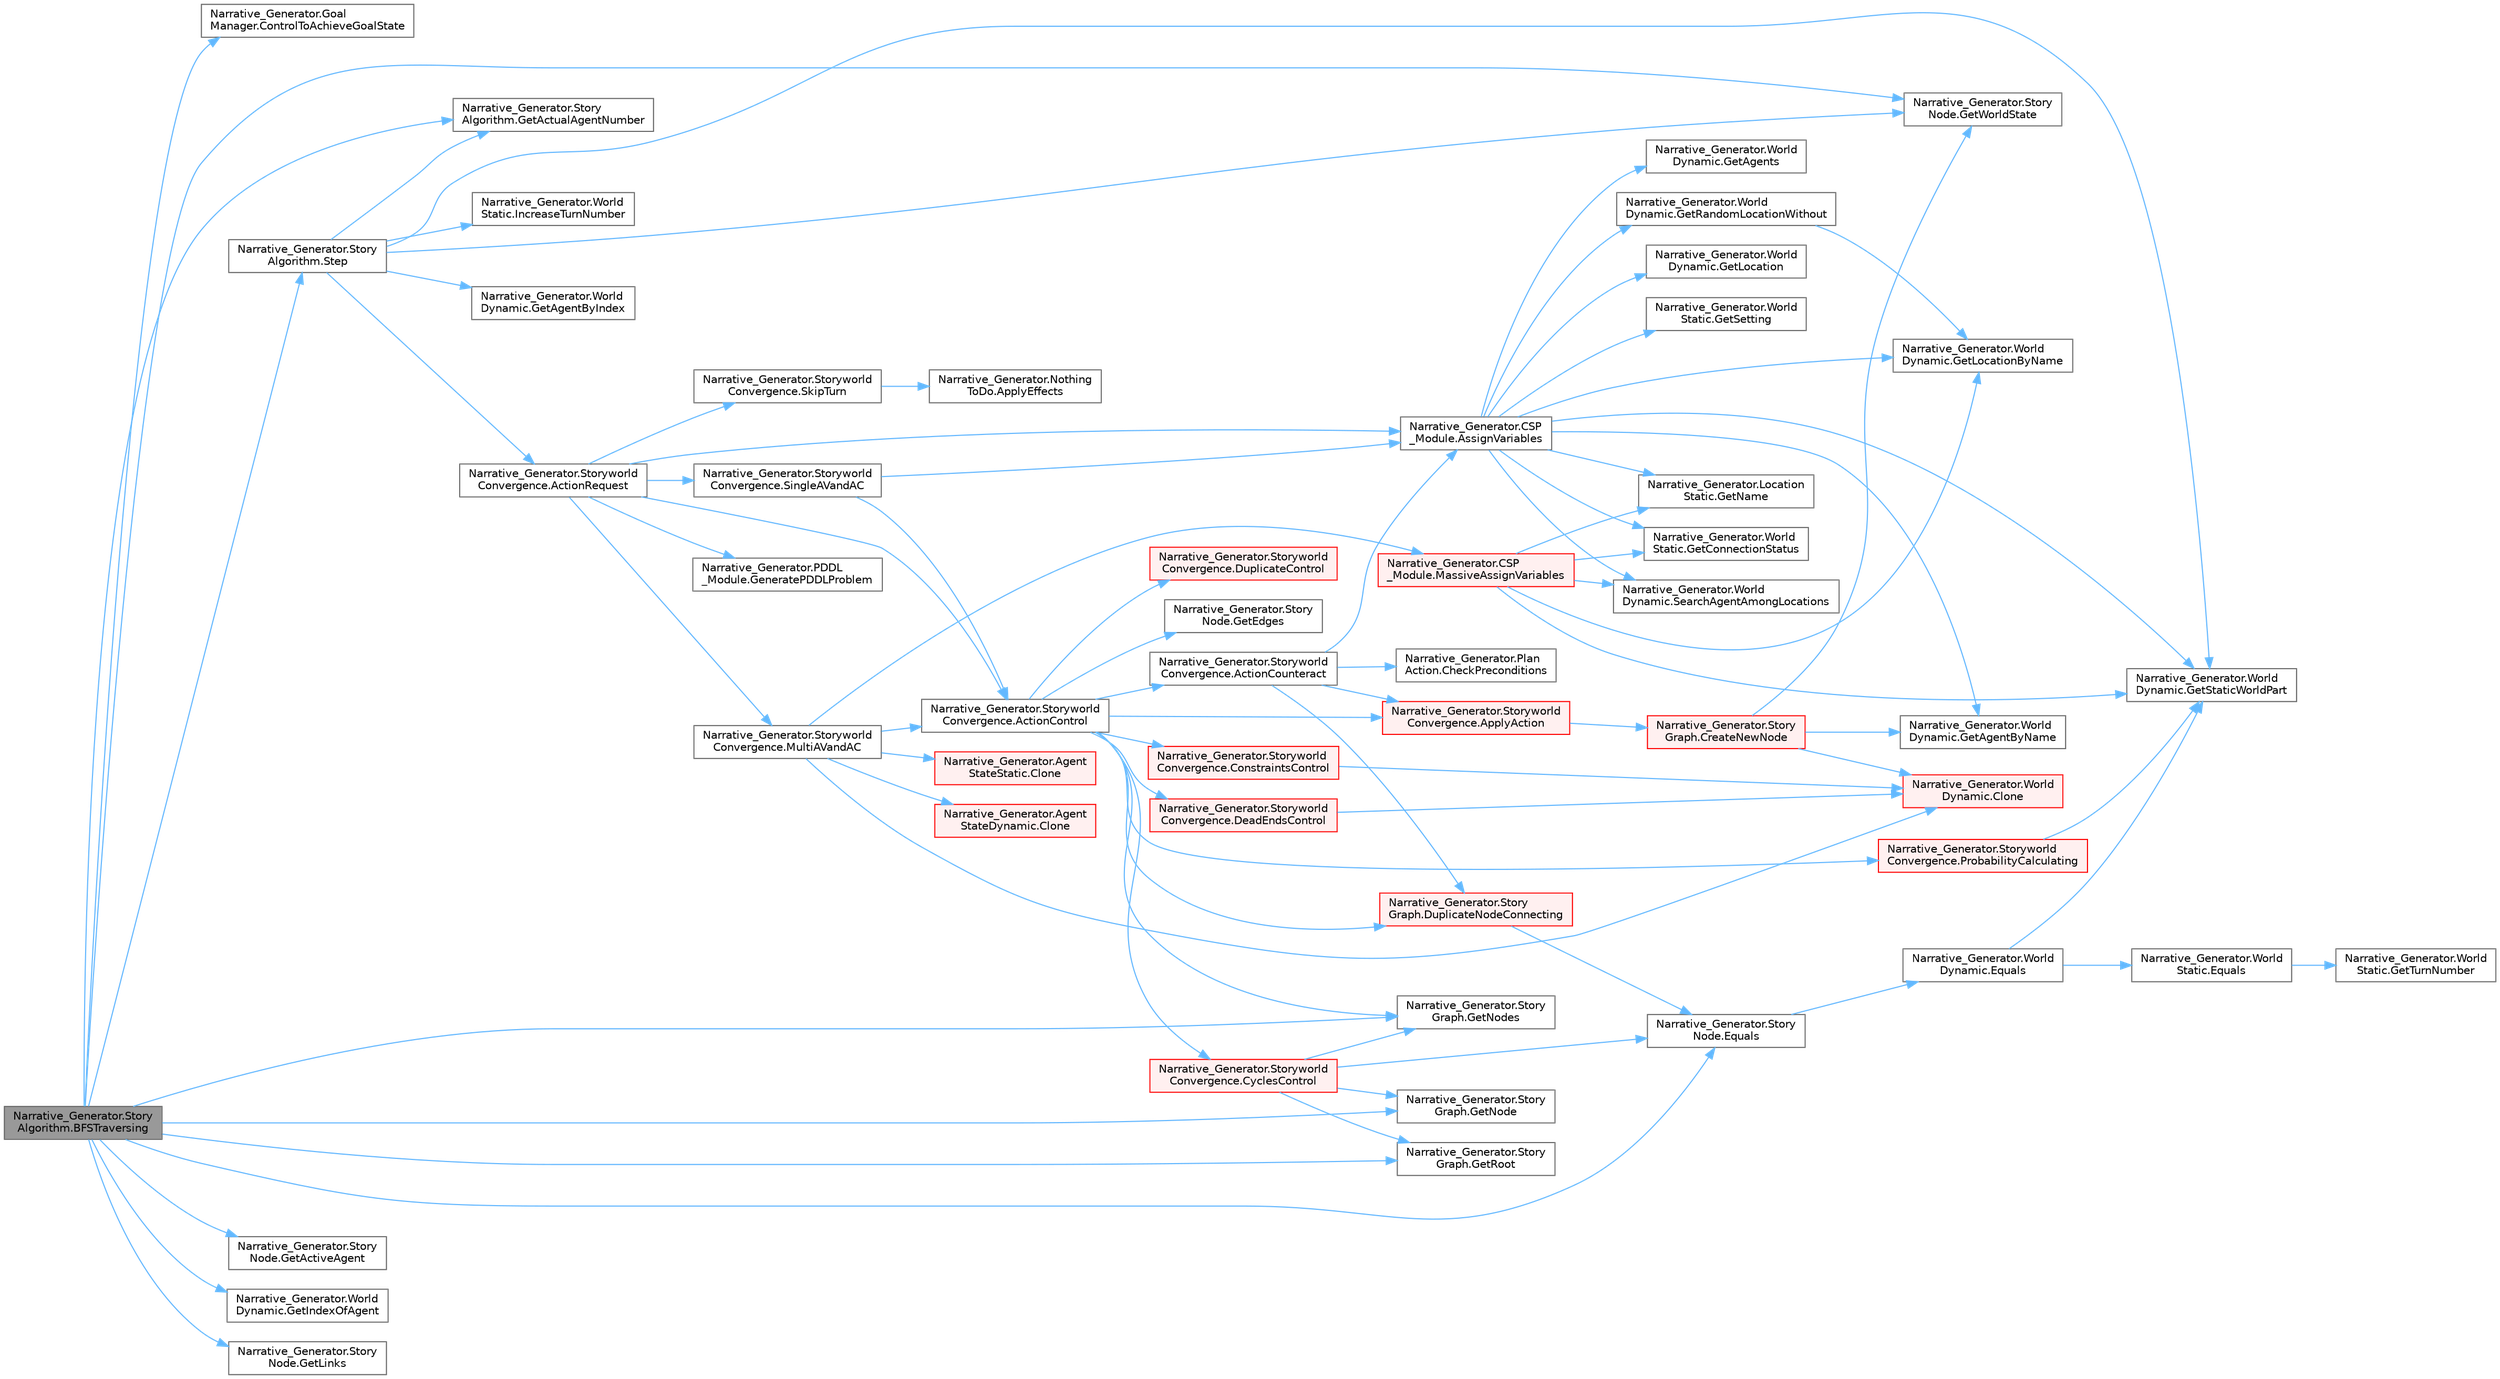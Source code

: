 digraph "Narrative_Generator.StoryAlgorithm.BFSTraversing"
{
 // LATEX_PDF_SIZE
  bgcolor="transparent";
  edge [fontname=Helvetica,fontsize=10,labelfontname=Helvetica,labelfontsize=10];
  node [fontname=Helvetica,fontsize=10,shape=box,height=0.2,width=0.4];
  rankdir="LR";
  Node1 [label="Narrative_Generator.Story\lAlgorithm.BFSTraversing",height=0.2,width=0.4,color="gray40", fillcolor="grey60", style="filled", fontcolor="black",tooltip="A method in which we sequentially create a story graph, node by node, starting at the root,..."];
  Node1 -> Node2 [color="steelblue1",style="solid"];
  Node2 [label="Narrative_Generator.Goal\lManager.ControlToAchieveGoalState",height=0.2,width=0.4,color="grey40", fillcolor="white", style="filled",URL="$class_narrative___generator_1_1_goal_manager.html#a03884832e1dbd91103e5fa64610bcad7",tooltip="Checks the achievement of any of the goal conditions (in state)."];
  Node1 -> Node3 [color="steelblue1",style="solid"];
  Node3 [label="Narrative_Generator.Story\lNode.Equals",height=0.2,width=0.4,color="grey40", fillcolor="white", style="filled",URL="$class_narrative___generator_1_1_story_node.html#a0b05d9dcfa6423f4247cceba1ad62eef",tooltip="Method for comparing two StoryNode instance."];
  Node3 -> Node4 [color="steelblue1",style="solid"];
  Node4 [label="Narrative_Generator.World\lDynamic.Equals",height=0.2,width=0.4,color="grey40", fillcolor="white", style="filled",URL="$class_narrative___generator_1_1_world_dynamic.html#a3b7c061efc8d23cb561bc940800e6a48",tooltip="Method for comparing two WorldDynamic instance."];
  Node4 -> Node5 [color="steelblue1",style="solid"];
  Node5 [label="Narrative_Generator.World\lStatic.Equals",height=0.2,width=0.4,color="grey40", fillcolor="white", style="filled",URL="$class_narrative___generator_1_1_world_static.html#aac70b40850296f313ceaf4f0bcad1549",tooltip="Method for comparing two WorldStatic instance."];
  Node5 -> Node6 [color="steelblue1",style="solid"];
  Node6 [label="Narrative_Generator.World\lStatic.GetTurnNumber",height=0.2,width=0.4,color="grey40", fillcolor="white", style="filled",URL="$class_narrative___generator_1_1_world_static.html#addfc6eedbd7e250cca63bec54ef714a7",tooltip="Returns the turn number."];
  Node4 -> Node7 [color="steelblue1",style="solid"];
  Node7 [label="Narrative_Generator.World\lDynamic.GetStaticWorldPart",height=0.2,width=0.4,color="grey40", fillcolor="white", style="filled",URL="$class_narrative___generator_1_1_world_dynamic.html#af84d5b47653c246de39ebfa7b791826a",tooltip="Returns a component with the static part of the state of this storyworld."];
  Node1 -> Node8 [color="steelblue1",style="solid"];
  Node8 [label="Narrative_Generator.Story\lNode.GetActiveAgent",height=0.2,width=0.4,color="grey40", fillcolor="white", style="filled",URL="$class_narrative___generator_1_1_story_node.html#ad12b92efc9b06a4ee82d4f975a4c5f1d",tooltip="Returns information about the active agent."];
  Node1 -> Node9 [color="steelblue1",style="solid"];
  Node9 [label="Narrative_Generator.Story\lAlgorithm.GetActualAgentNumber",height=0.2,width=0.4,color="grey40", fillcolor="white", style="filled",URL="$class_narrative___generator_1_1_story_algorithm.html#a13d33bb6e24a076bd720a5046193bad4",tooltip="A method that returns the index of the agent that should perform the action."];
  Node1 -> Node10 [color="steelblue1",style="solid"];
  Node10 [label="Narrative_Generator.World\lDynamic.GetIndexOfAgent",height=0.2,width=0.4,color="grey40", fillcolor="white", style="filled",URL="$class_narrative___generator_1_1_world_dynamic.html#aff1029d114e5fd8a0dea75c2cc001af8",tooltip="Returns the index of the specified agent in the list of agents."];
  Node1 -> Node11 [color="steelblue1",style="solid"];
  Node11 [label="Narrative_Generator.Story\lNode.GetLinks",height=0.2,width=0.4,color="grey40", fillcolor="white", style="filled",URL="$class_narrative___generator_1_1_story_node.html#a97c8781334050ca7df409f2b46584660",tooltip="Returns a list of all nodes connected to this node."];
  Node1 -> Node12 [color="steelblue1",style="solid"];
  Node12 [label="Narrative_Generator.Story\lGraph.GetNode",height=0.2,width=0.4,color="grey40", fillcolor="white", style="filled",URL="$class_narrative___generator_1_1_story_graph.html#aa2c2f7846cf71a52d3f669407a12d1c4",tooltip="Returns the specified node from the storygraph."];
  Node1 -> Node13 [color="steelblue1",style="solid"];
  Node13 [label="Narrative_Generator.Story\lGraph.GetNodes",height=0.2,width=0.4,color="grey40", fillcolor="white", style="filled",URL="$class_narrative___generator_1_1_story_graph.html#a87cf32c4d674ebd68744e77652666b57",tooltip="Returns a list of nodes in the storygraph."];
  Node1 -> Node14 [color="steelblue1",style="solid"];
  Node14 [label="Narrative_Generator.Story\lGraph.GetRoot",height=0.2,width=0.4,color="grey40", fillcolor="white", style="filled",URL="$class_narrative___generator_1_1_story_graph.html#a3100813aee5d85fa50becce42ddf5e8e",tooltip="Returns the root node of the storygraph."];
  Node1 -> Node15 [color="steelblue1",style="solid"];
  Node15 [label="Narrative_Generator.Story\lNode.GetWorldState",height=0.2,width=0.4,color="grey40", fillcolor="white", style="filled",URL="$class_narrative___generator_1_1_story_node.html#ab3e318148d1f96d599db8611347b42fb",tooltip="Returns the storyworld state stored by the node."];
  Node1 -> Node16 [color="steelblue1",style="solid"];
  Node16 [label="Narrative_Generator.Story\lAlgorithm.Step",height=0.2,width=0.4,color="grey40", fillcolor="white", style="filled",URL="$class_narrative___generator_1_1_story_algorithm.html#a14fcd8daa5dd92cef5b985a754ffa59e",tooltip="Convergence in turn asks agents for actions, checks them, applies them, counteracts them,..."];
  Node16 -> Node17 [color="steelblue1",style="solid"];
  Node17 [label="Narrative_Generator.Storyworld\lConvergence.ActionRequest",height=0.2,width=0.4,color="grey40", fillcolor="white", style="filled",URL="$class_narrative___generator_1_1_storyworld_convergence.html#a371ff7aeb10e59e3c51971228ea94378",tooltip="The agent updates his beliefs, calculates a plan, chooses an action, assigns variables to it,..."];
  Node17 -> Node18 [color="steelblue1",style="solid"];
  Node18 [label="Narrative_Generator.Storyworld\lConvergence.ActionControl",height=0.2,width=0.4,color="grey40", fillcolor="white", style="filled",URL="$class_narrative___generator_1_1_storyworld_convergence.html#ab63aeb27180c660c584261acd9e7051d",tooltip="Checking the action for violation of the established constraints and the reachability of the goal sta..."];
  Node18 -> Node19 [color="steelblue1",style="solid"];
  Node19 [label="Narrative_Generator.Storyworld\lConvergence.ActionCounteract",height=0.2,width=0.4,color="grey40", fillcolor="white", style="filled",URL="$class_narrative___generator_1_1_storyworld_convergence.html#add86637023cb151bb7e6ec3483cd500a",tooltip="A method that implements the system's response to an action that should not be applied."];
  Node19 -> Node20 [color="steelblue1",style="solid"];
  Node20 [label="Narrative_Generator.Storyworld\lConvergence.ApplyAction",height=0.2,width=0.4,color="red", fillcolor="#FFF0F0", style="filled",URL="$class_narrative___generator_1_1_storyworld_convergence.html#a445039b4f3958e2e00953e09ed37bde9",tooltip="The probability of success of the action is calculated, and if successful, it is applied."];
  Node20 -> Node21 [color="steelblue1",style="solid"];
  Node21 [label="Narrative_Generator.Story\lGraph.CreateNewNode",height=0.2,width=0.4,color="red", fillcolor="#FFF0F0", style="filled",URL="$class_narrative___generator_1_1_story_graph.html#a7e65058643b6db885dcb604cb6b8896b",tooltip="Create a new node for the storygraph and inserts it."];
  Node21 -> Node24 [color="steelblue1",style="solid"];
  Node24 [label="Narrative_Generator.World\lDynamic.Clone",height=0.2,width=0.4,color="red", fillcolor="#FFF0F0", style="filled",URL="$class_narrative___generator_1_1_world_dynamic.html#ab9b01377b7edd3dce12d65b8af313d01",tooltip="Method for cloning an WorldDynamic instance."];
  Node21 -> Node33 [color="steelblue1",style="solid"];
  Node33 [label="Narrative_Generator.World\lDynamic.GetAgentByName",height=0.2,width=0.4,color="grey40", fillcolor="white", style="filled",URL="$class_narrative___generator_1_1_world_dynamic.html#a9f88b0e9a4ab518930e6041610402747",tooltip="Returns the first founded agent with the specified name."];
  Node21 -> Node15 [color="steelblue1",style="solid"];
  Node19 -> Node45 [color="steelblue1",style="solid"];
  Node45 [label="Narrative_Generator.CSP\l_Module.AssignVariables",height=0.2,width=0.4,color="grey40", fillcolor="white", style="filled",URL="$class_narrative___generator_1_1_c_s_p___module.html#a004316ef422555e62376b259b9fc8e1d",tooltip="A method that assigns parameters to an action."];
  Node45 -> Node33 [color="steelblue1",style="solid"];
  Node45 -> Node46 [color="steelblue1",style="solid"];
  Node46 [label="Narrative_Generator.World\lDynamic.GetAgents",height=0.2,width=0.4,color="grey40", fillcolor="white", style="filled",URL="$class_narrative___generator_1_1_world_dynamic.html#a4ab92e373f7498899df96f08e78b83e0",tooltip="Returns a list of all agents."];
  Node45 -> Node47 [color="steelblue1",style="solid"];
  Node47 [label="Narrative_Generator.World\lStatic.GetConnectionStatus",height=0.2,width=0.4,color="grey40", fillcolor="white", style="filled",URL="$class_narrative___generator_1_1_world_static.html#a9065e3f9e575c62cd237a9cf9078ba38",tooltip="Returns information about whether the rule about the presence of paths (connections) between location..."];
  Node45 -> Node48 [color="steelblue1",style="solid"];
  Node48 [label="Narrative_Generator.World\lDynamic.GetLocation",height=0.2,width=0.4,color="grey40", fillcolor="white", style="filled",URL="$class_narrative___generator_1_1_world_dynamic.html#a08a6971e9e037b7bc26cb07ed4bc7a4f",tooltip="Returns a location from the list of locations if the key (the static part of the location state) matc..."];
  Node45 -> Node49 [color="steelblue1",style="solid"];
  Node49 [label="Narrative_Generator.World\lDynamic.GetLocationByName",height=0.2,width=0.4,color="grey40", fillcolor="white", style="filled",URL="$class_narrative___generator_1_1_world_dynamic.html#a43619eb102a56e16a22a5aa5d5b7c1b0",tooltip="Returns a location from the list of locations if the specified name matches the name of the location."];
  Node45 -> Node50 [color="steelblue1",style="solid"];
  Node50 [label="Narrative_Generator.Location\lStatic.GetName",height=0.2,width=0.4,color="grey40", fillcolor="white", style="filled",URL="$class_narrative___generator_1_1_location_static.html#a3a196080501e30adb03f127eba710d47",tooltip="Method that returns the name of the location."];
  Node45 -> Node51 [color="steelblue1",style="solid"];
  Node51 [label="Narrative_Generator.World\lDynamic.GetRandomLocationWithout",height=0.2,width=0.4,color="grey40", fillcolor="white", style="filled",URL="$class_narrative___generator_1_1_world_dynamic.html#a3d555bba82cd7d78d3656e0ca2d9cd10",tooltip="A method that returns a random location, excluding the specified one."];
  Node51 -> Node49 [color="steelblue1",style="solid"];
  Node45 -> Node52 [color="steelblue1",style="solid"];
  Node52 [label="Narrative_Generator.World\lStatic.GetSetting",height=0.2,width=0.4,color="grey40", fillcolor="white", style="filled",URL="$class_narrative___generator_1_1_world_static.html#ad19d52cc2e6443e1d79d6edbd5eef9ea",tooltip="Returns information about the current setting."];
  Node45 -> Node7 [color="steelblue1",style="solid"];
  Node45 -> Node53 [color="steelblue1",style="solid"];
  Node53 [label="Narrative_Generator.World\lDynamic.SearchAgentAmongLocations",height=0.2,width=0.4,color="grey40", fillcolor="white", style="filled",URL="$class_narrative___generator_1_1_world_dynamic.html#afa3a27662c29eaa346633550fc179392",tooltip="Returns the static part (name) of the location where the searched agent is located."];
  Node19 -> Node54 [color="steelblue1",style="solid"];
  Node54 [label="Narrative_Generator.Plan\lAction.CheckPreconditions",height=0.2,width=0.4,color="grey40", fillcolor="white", style="filled",URL="$class_narrative___generator_1_1_plan_action.html#ae3d98713bc16f7aece503c8775216a26",tooltip="An abstract method that determines the fulfillment of the preconditions necessary to perform an actio..."];
  Node19 -> Node55 [color="steelblue1",style="solid"];
  Node55 [label="Narrative_Generator.Story\lGraph.DuplicateNodeConnecting",height=0.2,width=0.4,color="red", fillcolor="#FFF0F0", style="filled",URL="$class_narrative___generator_1_1_story_graph.html#a3caa66943f727fc97c6a8d255f8a0db9",tooltip="Connects two nodes if both already exist and are in the graph."];
  Node55 -> Node3 [color="steelblue1",style="solid"];
  Node18 -> Node20 [color="steelblue1",style="solid"];
  Node18 -> Node61 [color="steelblue1",style="solid"];
  Node61 [label="Narrative_Generator.Storyworld\lConvergence.ConstraintsControl",height=0.2,width=0.4,color="red", fillcolor="#FFF0F0", style="filled",URL="$class_narrative___generator_1_1_storyworld_convergence.html#a65a8ae1ebd5745f372f8aec0fc879066",tooltip="Checking whether the application of an action would violate the established constraints."];
  Node61 -> Node24 [color="steelblue1",style="solid"];
  Node18 -> Node62 [color="steelblue1",style="solid"];
  Node62 [label="Narrative_Generator.Storyworld\lConvergence.CyclesControl",height=0.2,width=0.4,color="red", fillcolor="#FFF0F0", style="filled",URL="$class_narrative___generator_1_1_storyworld_convergence.html#a8b24e6d35f950febee35af944abef896",tooltip="A method that checks whether the effects of the action under test will cause cycles in the graph."];
  Node62 -> Node3 [color="steelblue1",style="solid"];
  Node62 -> Node12 [color="steelblue1",style="solid"];
  Node62 -> Node13 [color="steelblue1",style="solid"];
  Node62 -> Node14 [color="steelblue1",style="solid"];
  Node18 -> Node69 [color="steelblue1",style="solid"];
  Node69 [label="Narrative_Generator.Storyworld\lConvergence.DeadEndsControl",height=0.2,width=0.4,color="red", fillcolor="#FFF0F0", style="filled",URL="$class_narrative___generator_1_1_storyworld_convergence.html#ab2470de3ef2f8ecb825831da3a80b68d",tooltip="A method that checks whether the effects of the action under test will result in a dead end in the gr..."];
  Node69 -> Node24 [color="steelblue1",style="solid"];
  Node18 -> Node71 [color="steelblue1",style="solid"];
  Node71 [label="Narrative_Generator.Storyworld\lConvergence.DuplicateControl",height=0.2,width=0.4,color="red", fillcolor="#FFF0F0", style="filled",URL="$class_narrative___generator_1_1_storyworld_convergence.html#a9fd047254836b0bec4a91f9cd06c9683",tooltip="A method that checks whether the effects of the checked action will lead to the creation of a node th..."];
  Node18 -> Node55 [color="steelblue1",style="solid"];
  Node18 -> Node59 [color="steelblue1",style="solid"];
  Node59 [label="Narrative_Generator.Story\lNode.GetEdges",height=0.2,width=0.4,color="grey40", fillcolor="white", style="filled",URL="$class_narrative___generator_1_1_story_node.html#a546432f24cda5eb8081df4866c781feb",tooltip="Returns a list of all edges connected to the this node."];
  Node18 -> Node13 [color="steelblue1",style="solid"];
  Node18 -> Node72 [color="steelblue1",style="solid"];
  Node72 [label="Narrative_Generator.Storyworld\lConvergence.ProbabilityCalculating",height=0.2,width=0.4,color="red", fillcolor="#FFF0F0", style="filled",URL="$class_narrative___generator_1_1_storyworld_convergence.html#a0fbb8997af07668c9a8962276c53ab92",tooltip="Calculation of the probability of success of the action."];
  Node72 -> Node7 [color="steelblue1",style="solid"];
  Node17 -> Node45 [color="steelblue1",style="solid"];
  Node17 -> Node74 [color="steelblue1",style="solid"];
  Node74 [label="Narrative_Generator.PDDL\l_Module.GeneratePDDLProblem",height=0.2,width=0.4,color="grey40", fillcolor="white", style="filled",URL="$class_narrative___generator_1_1_p_d_d_l___module.html#aacd40cc3a1964965144f199800a8b428",tooltip="A method that generates a planning problem, based on the agent's beliefs, in the PDDL language."];
  Node17 -> Node75 [color="steelblue1",style="solid"];
  Node75 [label="Narrative_Generator.Storyworld\lConvergence.MultiAVandAC",height=0.2,width=0.4,color="grey40", fillcolor="white", style="filled",URL="$class_narrative___generator_1_1_storyworld_convergence.html#a27d193b37c3114cc18d690e4846de59c",tooltip="A method that assigns variables (parameters) and checks the constraints of several actions of the sam..."];
  Node75 -> Node18 [color="steelblue1",style="solid"];
  Node75 -> Node76 [color="steelblue1",style="solid"];
  Node76 [label="Narrative_Generator.Agent\lStateDynamic.Clone",height=0.2,width=0.4,color="red", fillcolor="#FFF0F0", style="filled",URL="$class_narrative___generator_1_1_agent_state_dynamic.html#a9c4c58704106854ff310abb99ff59957",tooltip="Deep cloning of an agent."];
  Node75 -> Node83 [color="steelblue1",style="solid"];
  Node83 [label="Narrative_Generator.Agent\lStateStatic.Clone",height=0.2,width=0.4,color="red", fillcolor="#FFF0F0", style="filled",URL="$class_narrative___generator_1_1_agent_state_static.html#a32adf4a2449433f482775916d9beb111",tooltip="Method for cloning an agent."];
  Node75 -> Node24 [color="steelblue1",style="solid"];
  Node75 -> Node85 [color="steelblue1",style="solid"];
  Node85 [label="Narrative_Generator.CSP\l_Module.MassiveAssignVariables",height=0.2,width=0.4,color="red", fillcolor="#FFF0F0", style="filled",URL="$class_narrative___generator_1_1_c_s_p___module.html#a47d0c1925eae60a0d79aaf0692db44d1",tooltip="Method for assigning parameters to several actions of the same type."];
  Node85 -> Node47 [color="steelblue1",style="solid"];
  Node85 -> Node49 [color="steelblue1",style="solid"];
  Node85 -> Node50 [color="steelblue1",style="solid"];
  Node85 -> Node7 [color="steelblue1",style="solid"];
  Node85 -> Node53 [color="steelblue1",style="solid"];
  Node17 -> Node88 [color="steelblue1",style="solid"];
  Node88 [label="Narrative_Generator.Storyworld\lConvergence.SingleAVandAC",height=0.2,width=0.4,color="grey40", fillcolor="white", style="filled",URL="$class_narrative___generator_1_1_storyworld_convergence.html#a89bee4b7f2aaec44bd5aac2d8f020981",tooltip="A method that assigns variables (parameters) and checks the constraints of one specific action."];
  Node88 -> Node18 [color="steelblue1",style="solid"];
  Node88 -> Node45 [color="steelblue1",style="solid"];
  Node17 -> Node89 [color="steelblue1",style="solid"];
  Node89 [label="Narrative_Generator.Storyworld\lConvergence.SkipTurn",height=0.2,width=0.4,color="grey40", fillcolor="white", style="filled",URL="$class_narrative___generator_1_1_storyworld_convergence.html#a31d2877f2e912775e91e230e64ef1123",tooltip="To skip a turn (action), an action \"NothingToDo\" is created and applied."];
  Node89 -> Node90 [color="steelblue1",style="solid"];
  Node90 [label="Narrative_Generator.Nothing\lToDo.ApplyEffects",height=0.2,width=0.4,color="grey40", fillcolor="white", style="filled",URL="$class_narrative___generator_1_1_nothing_to_do.html#a5916d4a5295b1aa22330a8929badb828",tooltip="A method that changes the passed world state according to the effects of the action."];
  Node16 -> Node9 [color="steelblue1",style="solid"];
  Node16 -> Node91 [color="steelblue1",style="solid"];
  Node91 [label="Narrative_Generator.World\lDynamic.GetAgentByIndex",height=0.2,width=0.4,color="grey40", fillcolor="white", style="filled",URL="$class_narrative___generator_1_1_world_dynamic.html#a082811db2064d6ee86c775bb2843bc92",tooltip="Returns the agent with the specified index."];
  Node16 -> Node7 [color="steelblue1",style="solid"];
  Node16 -> Node15 [color="steelblue1",style="solid"];
  Node16 -> Node92 [color="steelblue1",style="solid"];
  Node92 [label="Narrative_Generator.World\lStatic.IncreaseTurnNumber",height=0.2,width=0.4,color="grey40", fillcolor="white", style="filled",URL="$class_narrative___generator_1_1_world_static.html#a7aca92d28d23d64994229347f600ce42",tooltip="Increases the move turn by one."];
}
